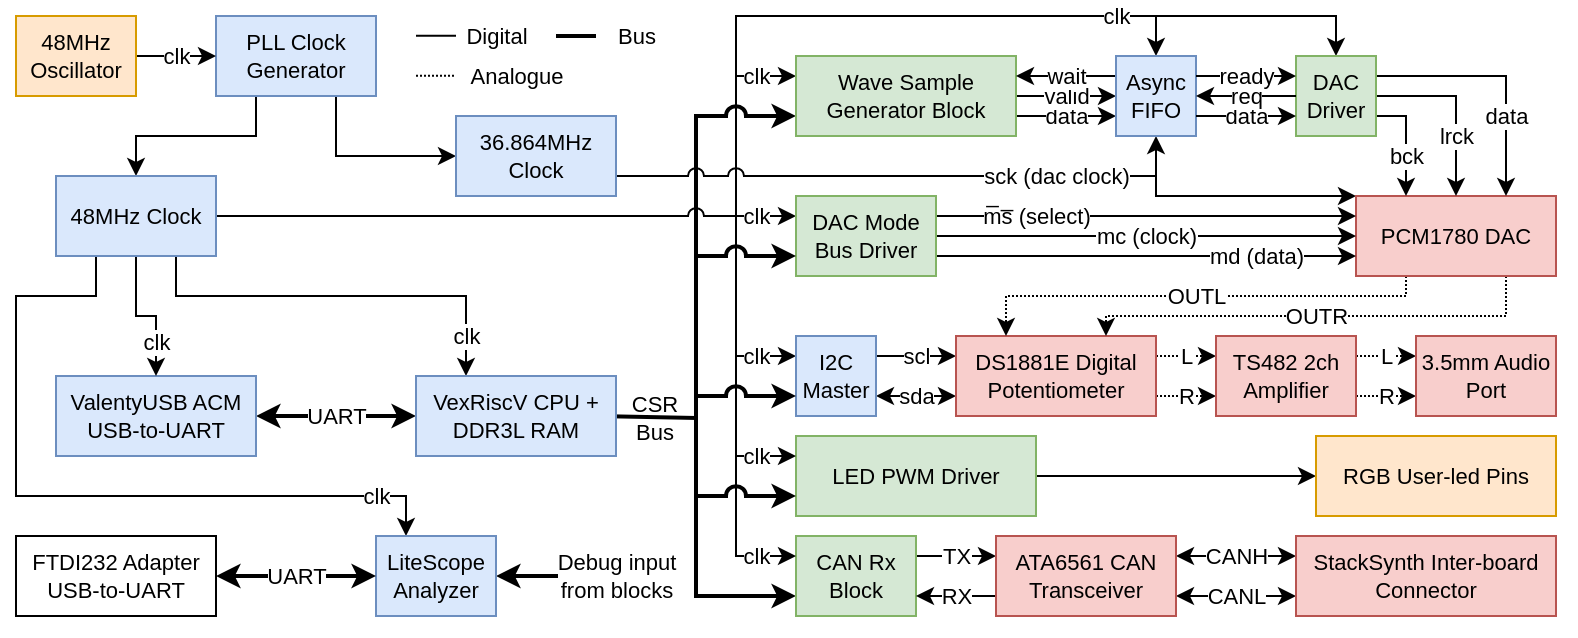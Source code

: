 <mxfile version="21.5.0" type="device">
  <diagram name="Page-1" id="WSSuTlXPczb5rmeiZLX3">
    <mxGraphModel dx="1311" dy="954" grid="1" gridSize="10" guides="1" tooltips="1" connect="1" arrows="1" fold="1" page="0" pageScale="1" pageWidth="827" pageHeight="1169" math="0" shadow="0">
      <root>
        <mxCell id="0" />
        <mxCell id="1" parent="0" />
        <mxCell id="hBXv7jzEsvArLMJGQopC-38" value="clk" style="edgeStyle=orthogonalEdgeStyle;rounded=0;orthogonalLoop=1;jettySize=auto;html=1;entryX=0;entryY=0.25;entryDx=0;entryDy=0;jumpStyle=arc;jumpSize=8;fontSize=11;" parent="1" target="hBXv7jzEsvArLMJGQopC-37" edge="1">
          <mxGeometry x="0.6" relative="1" as="geometry">
            <mxPoint x="360" y="100" as="sourcePoint" />
            <Array as="points">
              <mxPoint x="360" y="100" />
              <mxPoint x="360" y="30" />
            </Array>
            <mxPoint as="offset" />
          </mxGeometry>
        </mxCell>
        <mxCell id="hBXv7jzEsvArLMJGQopC-107" value="CSR&lt;br style=&quot;font-size: 11px;&quot;&gt;Bus" style="edgeStyle=orthogonalEdgeStyle;rounded=0;orthogonalLoop=1;jettySize=auto;html=1;exitX=1;exitY=0.5;exitDx=0;exitDy=0;entryX=0;entryY=0.75;entryDx=0;entryDy=0;jumpStyle=arc;jumpSize=8;labelBackgroundColor=none;strokeWidth=2;fontSize=11;" parent="1" target="hBXv7jzEsvArLMJGQopC-37" edge="1">
          <mxGeometry x="-0.76" relative="1" as="geometry">
            <mxPoint x="290" y="200" as="sourcePoint" />
            <Array as="points">
              <mxPoint x="290" y="201" />
              <mxPoint x="340" y="201" />
              <mxPoint x="340" y="50" />
            </Array>
            <mxPoint as="offset" />
          </mxGeometry>
        </mxCell>
        <mxCell id="hBXv7jzEsvArLMJGQopC-40" value="clk" style="edgeStyle=orthogonalEdgeStyle;rounded=0;orthogonalLoop=1;jettySize=auto;html=1;entryX=0;entryY=0.25;entryDx=0;entryDy=0;fontSize=11;jumpStyle=none;" parent="1" target="hBXv7jzEsvArLMJGQopC-39" edge="1">
          <mxGeometry x="0.6" relative="1" as="geometry">
            <mxPoint x="360" y="100" as="sourcePoint" />
            <Array as="points">
              <mxPoint x="360" y="100" />
              <mxPoint x="360" y="170" />
            </Array>
            <mxPoint as="offset" />
          </mxGeometry>
        </mxCell>
        <mxCell id="hBXv7jzEsvArLMJGQopC-76" value="clk" style="edgeStyle=orthogonalEdgeStyle;rounded=0;orthogonalLoop=1;jettySize=auto;html=1;entryX=0;entryY=0.25;entryDx=0;entryDy=0;fontSize=11;" parent="1" target="hBXv7jzEsvArLMJGQopC-75" edge="1">
          <mxGeometry x="-0.333" relative="1" as="geometry">
            <mxPoint x="360" y="100" as="sourcePoint" />
            <Array as="points">
              <mxPoint x="380" y="100" />
              <mxPoint x="380" y="100" />
            </Array>
            <mxPoint as="offset" />
          </mxGeometry>
        </mxCell>
        <mxCell id="hBXv7jzEsvArLMJGQopC-6" style="edgeStyle=orthogonalEdgeStyle;rounded=0;orthogonalLoop=1;jettySize=auto;html=1;exitX=0.75;exitY=1;exitDx=0;exitDy=0;entryX=0;entryY=0.5;entryDx=0;entryDy=0;fontSize=11;" parent="1" source="hBXv7jzEsvArLMJGQopC-1" target="hBXv7jzEsvArLMJGQopC-5" edge="1">
          <mxGeometry relative="1" as="geometry" />
        </mxCell>
        <mxCell id="hBXv7jzEsvArLMJGQopC-8" style="edgeStyle=orthogonalEdgeStyle;rounded=0;orthogonalLoop=1;jettySize=auto;html=1;exitX=0.25;exitY=1;exitDx=0;exitDy=0;entryX=0.5;entryY=0;entryDx=0;entryDy=0;fontSize=11;" parent="1" source="hBXv7jzEsvArLMJGQopC-1" target="hBXv7jzEsvArLMJGQopC-7" edge="1">
          <mxGeometry relative="1" as="geometry" />
        </mxCell>
        <mxCell id="hBXv7jzEsvArLMJGQopC-1" value="PLL Clock Generator" style="rounded=0;whiteSpace=wrap;html=1;fontSize=11;fillColor=#dae8fc;strokeColor=#6c8ebf;" parent="1" vertex="1">
          <mxGeometry x="100" width="80" height="40" as="geometry" />
        </mxCell>
        <mxCell id="hBXv7jzEsvArLMJGQopC-11" value="UART" style="edgeStyle=orthogonalEdgeStyle;rounded=0;orthogonalLoop=1;jettySize=auto;html=1;exitX=1;exitY=0.5;exitDx=0;exitDy=0;entryX=0;entryY=0.5;entryDx=0;entryDy=0;startArrow=classic;startFill=1;strokeColor=default;fontSize=11;strokeWidth=2;" parent="1" source="hBXv7jzEsvArLMJGQopC-4" target="hBXv7jzEsvArLMJGQopC-10" edge="1">
          <mxGeometry relative="1" as="geometry" />
        </mxCell>
        <mxCell id="hBXv7jzEsvArLMJGQopC-4" value="ValentyUSB ACM USB-to-UART" style="rounded=0;whiteSpace=wrap;html=1;fontSize=11;fillColor=#dae8fc;strokeColor=#6c8ebf;" parent="1" vertex="1">
          <mxGeometry x="20" y="180" width="100" height="40" as="geometry" />
        </mxCell>
        <mxCell id="hBXv7jzEsvArLMJGQopC-83" value="sck (dac clock)" style="edgeStyle=orthogonalEdgeStyle;rounded=0;orthogonalLoop=1;jettySize=auto;html=1;exitX=1;exitY=0.75;exitDx=0;exitDy=0;entryX=0;entryY=0;entryDx=0;entryDy=0;jumpStyle=arc;fontSize=11;jumpSize=8;" parent="1" source="hBXv7jzEsvArLMJGQopC-5" target="hBXv7jzEsvArLMJGQopC-70" edge="1">
          <mxGeometry x="0.158" relative="1" as="geometry">
            <mxPoint x="290" y="80" as="sourcePoint" />
            <Array as="points">
              <mxPoint x="570" y="80" />
              <mxPoint x="570" y="90" />
            </Array>
            <mxPoint as="offset" />
          </mxGeometry>
        </mxCell>
        <mxCell id="hBXv7jzEsvArLMJGQopC-5" value="36.864MHz Clock" style="whiteSpace=wrap;html=1;fontSize=11;fillColor=#dae8fc;strokeColor=#6c8ebf;" parent="1" vertex="1">
          <mxGeometry x="220" y="50" width="80" height="40" as="geometry" />
        </mxCell>
        <mxCell id="hBXv7jzEsvArLMJGQopC-9" value="clk" style="edgeStyle=orthogonalEdgeStyle;rounded=0;orthogonalLoop=1;jettySize=auto;html=1;exitX=0.5;exitY=1;exitDx=0;exitDy=0;entryX=0.5;entryY=0;entryDx=0;entryDy=0;fontSize=11;" parent="1" source="hBXv7jzEsvArLMJGQopC-7" target="hBXv7jzEsvArLMJGQopC-4" edge="1">
          <mxGeometry x="0.5" relative="1" as="geometry">
            <mxPoint as="offset" />
          </mxGeometry>
        </mxCell>
        <mxCell id="hBXv7jzEsvArLMJGQopC-12" value="clk" style="edgeStyle=orthogonalEdgeStyle;rounded=0;orthogonalLoop=1;jettySize=auto;html=1;exitX=0.75;exitY=1;exitDx=0;exitDy=0;entryX=0.25;entryY=0;entryDx=0;entryDy=0;fontSize=11;" parent="1" source="hBXv7jzEsvArLMJGQopC-7" target="hBXv7jzEsvArLMJGQopC-10" edge="1">
          <mxGeometry x="0.805" relative="1" as="geometry">
            <Array as="points">
              <mxPoint x="80" y="140" />
              <mxPoint x="225" y="140" />
            </Array>
            <mxPoint as="offset" />
          </mxGeometry>
        </mxCell>
        <mxCell id="hBXv7jzEsvArLMJGQopC-45" value="clk" style="edgeStyle=orthogonalEdgeStyle;rounded=0;orthogonalLoop=1;jettySize=auto;html=1;exitX=0.25;exitY=1;exitDx=0;exitDy=0;entryX=0.25;entryY=0;entryDx=0;entryDy=0;fontSize=11;" parent="1" source="hBXv7jzEsvArLMJGQopC-7" target="hBXv7jzEsvArLMJGQopC-41" edge="1">
          <mxGeometry x="0.813" relative="1" as="geometry">
            <Array as="points">
              <mxPoint x="40" y="140" />
              <mxPoint y="140" />
              <mxPoint y="240" />
              <mxPoint x="195" y="240" />
            </Array>
            <mxPoint as="offset" />
          </mxGeometry>
        </mxCell>
        <mxCell id="hBXv7jzEsvArLMJGQopC-88" value="clk" style="edgeStyle=orthogonalEdgeStyle;rounded=0;orthogonalLoop=1;jettySize=auto;html=1;entryX=0.5;entryY=0;entryDx=0;entryDy=0;jumpStyle=arc;jumpSize=8;fontSize=11;" parent="1" target="hBXv7jzEsvArLMJGQopC-81" edge="1">
          <mxGeometry x="0.257" relative="1" as="geometry">
            <mxPoint x="360" y="30" as="sourcePoint" />
            <Array as="points">
              <mxPoint x="360" />
              <mxPoint x="660" />
            </Array>
            <mxPoint as="offset" />
          </mxGeometry>
        </mxCell>
        <mxCell id="hBXv7jzEsvArLMJGQopC-119" style="edgeStyle=orthogonalEdgeStyle;rounded=0;orthogonalLoop=1;jettySize=auto;html=1;exitX=1;exitY=0.5;exitDx=0;exitDy=0;endArrow=none;endFill=0;jumpStyle=arc;jumpSize=8;" parent="1" source="hBXv7jzEsvArLMJGQopC-7" edge="1">
          <mxGeometry relative="1" as="geometry">
            <mxPoint x="360" y="100" as="targetPoint" />
          </mxGeometry>
        </mxCell>
        <mxCell id="hBXv7jzEsvArLMJGQopC-7" value="48MHz Clock" style="rounded=0;whiteSpace=wrap;html=1;fontSize=11;fillColor=#dae8fc;strokeColor=#6c8ebf;" parent="1" vertex="1">
          <mxGeometry x="20" y="80" width="80" height="40" as="geometry" />
        </mxCell>
        <mxCell id="hBXv7jzEsvArLMJGQopC-10" value="VexRiscV CPU + DDR3L RAM" style="whiteSpace=wrap;html=1;fontSize=11;fillColor=#dae8fc;strokeColor=#6c8ebf;" parent="1" vertex="1">
          <mxGeometry x="200" y="180" width="100" height="40" as="geometry" />
        </mxCell>
        <mxCell id="hBXv7jzEsvArLMJGQopC-69" style="edgeStyle=orthogonalEdgeStyle;rounded=0;orthogonalLoop=1;jettySize=auto;html=1;exitX=1;exitY=0.5;exitDx=0;exitDy=0;entryX=0;entryY=0.5;entryDx=0;entryDy=0;fontSize=11;" parent="1" source="hBXv7jzEsvArLMJGQopC-13" target="hBXv7jzEsvArLMJGQopC-68" edge="1">
          <mxGeometry relative="1" as="geometry" />
        </mxCell>
        <mxCell id="hBXv7jzEsvArLMJGQopC-13" value="LED PWM Driver" style="rounded=0;whiteSpace=wrap;html=1;fontSize=11;fillColor=#d5e8d4;strokeColor=#82b366;" parent="1" vertex="1">
          <mxGeometry x="390" y="210" width="120" height="40" as="geometry" />
        </mxCell>
        <mxCell id="hBXv7jzEsvArLMJGQopC-62" value="TX" style="edgeStyle=orthogonalEdgeStyle;rounded=0;orthogonalLoop=1;jettySize=auto;html=1;exitX=1;exitY=0.25;exitDx=0;exitDy=0;entryX=0;entryY=0.25;entryDx=0;entryDy=0;fontSize=11;" parent="1" source="hBXv7jzEsvArLMJGQopC-32" target="hBXv7jzEsvArLMJGQopC-61" edge="1">
          <mxGeometry relative="1" as="geometry" />
        </mxCell>
        <mxCell id="hBXv7jzEsvArLMJGQopC-110" style="edgeStyle=orthogonalEdgeStyle;rounded=0;orthogonalLoop=1;jettySize=auto;html=1;exitX=0;exitY=0.75;exitDx=0;exitDy=0;jumpStyle=none;jumpSize=8;startArrow=classic;startFill=1;endArrow=none;endFill=0;strokeWidth=2;fontSize=11;" parent="1" source="hBXv7jzEsvArLMJGQopC-32" edge="1">
          <mxGeometry relative="1" as="geometry">
            <mxPoint x="340" y="200" as="targetPoint" />
            <Array as="points">
              <mxPoint x="340" y="290" />
            </Array>
          </mxGeometry>
        </mxCell>
        <mxCell id="hBXv7jzEsvArLMJGQopC-32" value="CAN Rx Block" style="whiteSpace=wrap;html=1;fontSize=11;fillColor=#d5e8d4;strokeColor=#82b366;" parent="1" vertex="1">
          <mxGeometry x="390" y="260" width="60" height="40" as="geometry" />
        </mxCell>
        <mxCell id="hBXv7jzEsvArLMJGQopC-96" value="data" style="edgeStyle=orthogonalEdgeStyle;rounded=0;orthogonalLoop=1;jettySize=auto;html=1;exitX=1;exitY=0.75;exitDx=0;exitDy=0;entryX=0;entryY=0.75;entryDx=0;entryDy=0;fontSize=11;" parent="1" source="hBXv7jzEsvArLMJGQopC-37" target="hBXv7jzEsvArLMJGQopC-87" edge="1">
          <mxGeometry relative="1" as="geometry" />
        </mxCell>
        <mxCell id="hBXv7jzEsvArLMJGQopC-97" value="valid" style="edgeStyle=orthogonalEdgeStyle;rounded=0;orthogonalLoop=1;jettySize=auto;html=1;exitX=1;exitY=0.5;exitDx=0;exitDy=0;entryX=0;entryY=0.5;entryDx=0;entryDy=0;fontSize=11;" parent="1" source="hBXv7jzEsvArLMJGQopC-37" target="hBXv7jzEsvArLMJGQopC-87" edge="1">
          <mxGeometry relative="1" as="geometry" />
        </mxCell>
        <mxCell id="hBXv7jzEsvArLMJGQopC-37" value="Wave Sample Generator Block" style="whiteSpace=wrap;html=1;fontSize=11;fillColor=#d5e8d4;strokeColor=#82b366;" parent="1" vertex="1">
          <mxGeometry x="390" y="20" width="110" height="40" as="geometry" />
        </mxCell>
        <mxCell id="hBXv7jzEsvArLMJGQopC-46" value="scl" style="edgeStyle=orthogonalEdgeStyle;rounded=0;orthogonalLoop=1;jettySize=auto;html=1;exitX=1;exitY=0.25;exitDx=0;exitDy=0;entryX=0;entryY=0.25;entryDx=0;entryDy=0;fontSize=11;" parent="1" source="hBXv7jzEsvArLMJGQopC-39" target="hBXv7jzEsvArLMJGQopC-48" edge="1">
          <mxGeometry relative="1" as="geometry">
            <mxPoint x="500" y="170" as="targetPoint" />
          </mxGeometry>
        </mxCell>
        <mxCell id="hBXv7jzEsvArLMJGQopC-47" value="sda" style="edgeStyle=orthogonalEdgeStyle;rounded=0;orthogonalLoop=1;jettySize=auto;html=1;exitX=1;exitY=0.75;exitDx=0;exitDy=0;startArrow=classic;startFill=1;entryX=0;entryY=0.75;entryDx=0;entryDy=0;fontSize=11;" parent="1" source="hBXv7jzEsvArLMJGQopC-39" target="hBXv7jzEsvArLMJGQopC-48" edge="1">
          <mxGeometry relative="1" as="geometry">
            <mxPoint x="500" y="190" as="targetPoint" />
          </mxGeometry>
        </mxCell>
        <mxCell id="hBXv7jzEsvArLMJGQopC-39" value="I2C Master" style="whiteSpace=wrap;html=1;fontSize=11;fillColor=#dae8fc;strokeColor=#6c8ebf;" parent="1" vertex="1">
          <mxGeometry x="390" y="160" width="40" height="40" as="geometry" />
        </mxCell>
        <mxCell id="hBXv7jzEsvArLMJGQopC-44" value="Debug input&lt;br style=&quot;font-size: 11px;&quot;&gt;from blocks" style="edgeStyle=orthogonalEdgeStyle;rounded=0;orthogonalLoop=1;jettySize=auto;html=1;exitX=1;exitY=0.5;exitDx=0;exitDy=0;startArrow=classic;startFill=1;endArrow=none;endFill=0;strokeWidth=2;fontSize=11;" parent="1" source="hBXv7jzEsvArLMJGQopC-41" edge="1">
          <mxGeometry x="0.337" relative="1" as="geometry">
            <mxPoint x="330" y="280" as="targetPoint" />
            <mxPoint as="offset" />
          </mxGeometry>
        </mxCell>
        <mxCell id="hBXv7jzEsvArLMJGQopC-41" value="LiteScope Analyzer" style="whiteSpace=wrap;html=1;fontSize=11;fillColor=#dae8fc;strokeColor=#6c8ebf;" parent="1" vertex="1">
          <mxGeometry x="180" y="260" width="60" height="40" as="geometry" />
        </mxCell>
        <mxCell id="hBXv7jzEsvArLMJGQopC-43" value="UART" style="edgeStyle=orthogonalEdgeStyle;rounded=0;orthogonalLoop=1;jettySize=auto;html=1;exitX=1;exitY=0.5;exitDx=0;exitDy=0;entryX=0;entryY=0.5;entryDx=0;entryDy=0;startArrow=classic;startFill=1;strokeWidth=2;fontSize=11;" parent="1" source="hBXv7jzEsvArLMJGQopC-42" target="hBXv7jzEsvArLMJGQopC-41" edge="1">
          <mxGeometry relative="1" as="geometry" />
        </mxCell>
        <mxCell id="hBXv7jzEsvArLMJGQopC-42" value="FTDI232 Adapter USB-to-UART" style="whiteSpace=wrap;html=1;fontSize=11;" parent="1" vertex="1">
          <mxGeometry y="260" width="100" height="40" as="geometry" />
        </mxCell>
        <mxCell id="hBXv7jzEsvArLMJGQopC-50" value="L" style="edgeStyle=orthogonalEdgeStyle;rounded=0;orthogonalLoop=1;jettySize=auto;html=1;exitX=1;exitY=0.25;exitDx=0;exitDy=0;entryX=0;entryY=0.25;entryDx=0;entryDy=0;dashed=1;dashPattern=1 1;fontSize=11;" parent="1" source="hBXv7jzEsvArLMJGQopC-48" target="hBXv7jzEsvArLMJGQopC-49" edge="1">
          <mxGeometry relative="1" as="geometry" />
        </mxCell>
        <mxCell id="hBXv7jzEsvArLMJGQopC-51" value="R" style="edgeStyle=orthogonalEdgeStyle;rounded=0;orthogonalLoop=1;jettySize=auto;html=1;exitX=1;exitY=0.75;exitDx=0;exitDy=0;entryX=0;entryY=0.75;entryDx=0;entryDy=0;dashed=1;dashPattern=1 1;fontSize=11;" parent="1" source="hBXv7jzEsvArLMJGQopC-48" target="hBXv7jzEsvArLMJGQopC-49" edge="1">
          <mxGeometry relative="1" as="geometry" />
        </mxCell>
        <mxCell id="hBXv7jzEsvArLMJGQopC-48" value="DS1881E Digital Potentiometer" style="whiteSpace=wrap;html=1;fontSize=11;fillColor=#f8cecc;strokeColor=#b85450;" parent="1" vertex="1">
          <mxGeometry x="470" y="160" width="100" height="40" as="geometry" />
        </mxCell>
        <mxCell id="hBXv7jzEsvArLMJGQopC-55" value="L" style="edgeStyle=orthogonalEdgeStyle;rounded=0;orthogonalLoop=1;jettySize=auto;html=1;exitX=1;exitY=0.25;exitDx=0;exitDy=0;entryX=0;entryY=0.25;entryDx=0;entryDy=0;dashed=1;dashPattern=1 1;fontSize=11;" parent="1" source="hBXv7jzEsvArLMJGQopC-49" target="hBXv7jzEsvArLMJGQopC-54" edge="1">
          <mxGeometry relative="1" as="geometry" />
        </mxCell>
        <mxCell id="hBXv7jzEsvArLMJGQopC-56" value="R" style="edgeStyle=orthogonalEdgeStyle;rounded=0;orthogonalLoop=1;jettySize=auto;html=1;exitX=1;exitY=0.75;exitDx=0;exitDy=0;entryX=0;entryY=0.75;entryDx=0;entryDy=0;dashed=1;dashPattern=1 1;fontSize=11;" parent="1" source="hBXv7jzEsvArLMJGQopC-49" target="hBXv7jzEsvArLMJGQopC-54" edge="1">
          <mxGeometry relative="1" as="geometry" />
        </mxCell>
        <mxCell id="hBXv7jzEsvArLMJGQopC-49" value="TS482 2ch Amplifier" style="whiteSpace=wrap;html=1;fontSize=11;fillColor=#f8cecc;strokeColor=#b85450;" parent="1" vertex="1">
          <mxGeometry x="600" y="160" width="70" height="40" as="geometry" />
        </mxCell>
        <mxCell id="hBXv7jzEsvArLMJGQopC-54" value="3.5mm Audio Port" style="whiteSpace=wrap;html=1;fontSize=11;fillColor=#f8cecc;strokeColor=#b85450;" parent="1" vertex="1">
          <mxGeometry x="700" y="160" width="70" height="40" as="geometry" />
        </mxCell>
        <mxCell id="hBXv7jzEsvArLMJGQopC-63" value="RX" style="edgeStyle=orthogonalEdgeStyle;rounded=0;orthogonalLoop=1;jettySize=auto;html=1;exitX=0;exitY=0.75;exitDx=0;exitDy=0;entryX=1;entryY=0.75;entryDx=0;entryDy=0;fontSize=11;" parent="1" source="hBXv7jzEsvArLMJGQopC-61" target="hBXv7jzEsvArLMJGQopC-32" edge="1">
          <mxGeometry relative="1" as="geometry" />
        </mxCell>
        <mxCell id="hBXv7jzEsvArLMJGQopC-66" value="CANH" style="edgeStyle=orthogonalEdgeStyle;rounded=0;orthogonalLoop=1;jettySize=auto;html=1;exitX=1;exitY=0.25;exitDx=0;exitDy=0;entryX=0;entryY=0.25;entryDx=0;entryDy=0;startArrow=classic;startFill=1;fontSize=11;" parent="1" source="hBXv7jzEsvArLMJGQopC-61" target="hBXv7jzEsvArLMJGQopC-65" edge="1">
          <mxGeometry relative="1" as="geometry" />
        </mxCell>
        <mxCell id="hBXv7jzEsvArLMJGQopC-67" value="CANL" style="edgeStyle=orthogonalEdgeStyle;rounded=0;orthogonalLoop=1;jettySize=auto;html=1;exitX=1;exitY=0.75;exitDx=0;exitDy=0;entryX=0;entryY=0.75;entryDx=0;entryDy=0;startArrow=classic;startFill=1;fontSize=11;" parent="1" source="hBXv7jzEsvArLMJGQopC-61" target="hBXv7jzEsvArLMJGQopC-65" edge="1">
          <mxGeometry relative="1" as="geometry" />
        </mxCell>
        <mxCell id="hBXv7jzEsvArLMJGQopC-61" value="ATA6561 CAN Transceiver" style="whiteSpace=wrap;html=1;fontSize=11;fillColor=#f8cecc;strokeColor=#b85450;" parent="1" vertex="1">
          <mxGeometry x="490" y="260" width="90" height="40" as="geometry" />
        </mxCell>
        <mxCell id="hBXv7jzEsvArLMJGQopC-65" value="StackSynth Inter-board Connector" style="whiteSpace=wrap;html=1;fontSize=11;fillColor=#f8cecc;strokeColor=#b85450;" parent="1" vertex="1">
          <mxGeometry x="640" y="260" width="130" height="40" as="geometry" />
        </mxCell>
        <mxCell id="hBXv7jzEsvArLMJGQopC-68" value="RGB User-led Pins" style="whiteSpace=wrap;html=1;fontSize=11;fillColor=#ffe6cc;strokeColor=#d79b00;" parent="1" vertex="1">
          <mxGeometry x="650" y="210" width="120" height="40" as="geometry" />
        </mxCell>
        <mxCell id="hBXv7jzEsvArLMJGQopC-73" value="OUTR" style="edgeStyle=orthogonalEdgeStyle;rounded=0;orthogonalLoop=1;jettySize=auto;html=1;exitX=0.75;exitY=1;exitDx=0;exitDy=0;entryX=0.75;entryY=0;entryDx=0;entryDy=0;dashed=1;dashPattern=1 1;fontSize=11;" parent="1" source="hBXv7jzEsvArLMJGQopC-70" target="hBXv7jzEsvArLMJGQopC-48" edge="1">
          <mxGeometry relative="1" as="geometry">
            <Array as="points">
              <mxPoint x="745" y="150" />
              <mxPoint x="545" y="150" />
            </Array>
          </mxGeometry>
        </mxCell>
        <mxCell id="hBXv7jzEsvArLMJGQopC-74" value="OUTL" style="edgeStyle=orthogonalEdgeStyle;rounded=0;orthogonalLoop=1;jettySize=auto;html=1;exitX=0.25;exitY=1;exitDx=0;exitDy=0;entryX=0.25;entryY=0;entryDx=0;entryDy=0;dashed=1;dashPattern=1 1;fontSize=11;" parent="1" source="hBXv7jzEsvArLMJGQopC-70" target="hBXv7jzEsvArLMJGQopC-48" edge="1">
          <mxGeometry relative="1" as="geometry">
            <Array as="points">
              <mxPoint x="695" y="140" />
              <mxPoint x="495" y="140" />
            </Array>
          </mxGeometry>
        </mxCell>
        <mxCell id="hBXv7jzEsvArLMJGQopC-70" value="PCM1780 DAC" style="whiteSpace=wrap;html=1;fontSize=11;fillColor=#f8cecc;strokeColor=#b85450;" parent="1" vertex="1">
          <mxGeometry x="670" y="90" width="100" height="40" as="geometry" />
        </mxCell>
        <mxCell id="hBXv7jzEsvArLMJGQopC-77" value="m̅s̅ (select)" style="edgeStyle=orthogonalEdgeStyle;rounded=0;orthogonalLoop=1;jettySize=auto;html=1;exitX=1;exitY=0.25;exitDx=0;exitDy=0;entryX=0;entryY=0.25;entryDx=0;entryDy=0;fontSize=11;" parent="1" source="hBXv7jzEsvArLMJGQopC-75" target="hBXv7jzEsvArLMJGQopC-70" edge="1">
          <mxGeometry x="-0.524" relative="1" as="geometry">
            <mxPoint as="offset" />
          </mxGeometry>
        </mxCell>
        <mxCell id="hBXv7jzEsvArLMJGQopC-79" value="mc (clock)" style="edgeStyle=orthogonalEdgeStyle;rounded=0;orthogonalLoop=1;jettySize=auto;html=1;exitX=1;exitY=0.5;exitDx=0;exitDy=0;entryX=0;entryY=0.5;entryDx=0;entryDy=0;fontSize=11;" parent="1" source="hBXv7jzEsvArLMJGQopC-75" target="hBXv7jzEsvArLMJGQopC-70" edge="1">
          <mxGeometry relative="1" as="geometry" />
        </mxCell>
        <mxCell id="hBXv7jzEsvArLMJGQopC-80" value="md (data)" style="edgeStyle=orthogonalEdgeStyle;rounded=0;orthogonalLoop=1;jettySize=auto;html=1;exitX=1;exitY=0.75;exitDx=0;exitDy=0;entryX=0;entryY=0.75;entryDx=0;entryDy=0;fontSize=11;" parent="1" source="hBXv7jzEsvArLMJGQopC-75" target="hBXv7jzEsvArLMJGQopC-70" edge="1">
          <mxGeometry x="0.524" relative="1" as="geometry">
            <mxPoint as="offset" />
          </mxGeometry>
        </mxCell>
        <mxCell id="hBXv7jzEsvArLMJGQopC-75" value="DAC Mode Bus Driver" style="whiteSpace=wrap;html=1;fontSize=11;fillColor=#d5e8d4;strokeColor=#82b366;" parent="1" vertex="1">
          <mxGeometry x="390" y="90" width="70" height="40" as="geometry" />
        </mxCell>
        <mxCell id="hBXv7jzEsvArLMJGQopC-82" value="bck" style="edgeStyle=orthogonalEdgeStyle;rounded=0;orthogonalLoop=1;jettySize=auto;html=1;exitX=1;exitY=0.75;exitDx=0;exitDy=0;entryX=0.25;entryY=0;entryDx=0;entryDy=0;fontSize=11;" parent="1" source="hBXv7jzEsvArLMJGQopC-81" target="hBXv7jzEsvArLMJGQopC-70" edge="1">
          <mxGeometry x="0.273" relative="1" as="geometry">
            <Array as="points">
              <mxPoint x="695" y="50" />
            </Array>
            <mxPoint as="offset" />
          </mxGeometry>
        </mxCell>
        <mxCell id="hBXv7jzEsvArLMJGQopC-84" value="lrck" style="edgeStyle=orthogonalEdgeStyle;rounded=0;orthogonalLoop=1;jettySize=auto;html=1;exitX=1;exitY=0.5;exitDx=0;exitDy=0;entryX=0.5;entryY=0;entryDx=0;entryDy=0;fontSize=11;" parent="1" source="hBXv7jzEsvArLMJGQopC-81" target="hBXv7jzEsvArLMJGQopC-70" edge="1">
          <mxGeometry x="0.333" relative="1" as="geometry">
            <mxPoint as="offset" />
          </mxGeometry>
        </mxCell>
        <mxCell id="hBXv7jzEsvArLMJGQopC-85" value="data" style="edgeStyle=orthogonalEdgeStyle;rounded=0;orthogonalLoop=1;jettySize=auto;html=1;exitX=1;exitY=0.25;exitDx=0;exitDy=0;entryX=0.75;entryY=0;entryDx=0;entryDy=0;fontSize=11;" parent="1" source="hBXv7jzEsvArLMJGQopC-81" target="hBXv7jzEsvArLMJGQopC-70" edge="1">
          <mxGeometry x="0.36" relative="1" as="geometry">
            <mxPoint as="offset" />
          </mxGeometry>
        </mxCell>
        <mxCell id="hBXv7jzEsvArLMJGQopC-81" value="DAC Driver" style="whiteSpace=wrap;html=1;fontSize=11;fillColor=#d5e8d4;strokeColor=#82b366;" parent="1" vertex="1">
          <mxGeometry x="640" y="20" width="40" height="40" as="geometry" />
        </mxCell>
        <mxCell id="hBXv7jzEsvArLMJGQopC-89" style="edgeStyle=orthogonalEdgeStyle;rounded=0;orthogonalLoop=1;jettySize=auto;html=1;exitX=0.5;exitY=1;exitDx=0;exitDy=0;startArrow=classic;startFill=1;endArrow=none;endFill=0;fontSize=11;" parent="1" source="hBXv7jzEsvArLMJGQopC-87" edge="1">
          <mxGeometry relative="1" as="geometry">
            <mxPoint x="570" y="80" as="targetPoint" />
            <Array as="points">
              <mxPoint x="570" y="70" />
              <mxPoint x="570" y="70" />
            </Array>
          </mxGeometry>
        </mxCell>
        <mxCell id="hBXv7jzEsvArLMJGQopC-90" style="edgeStyle=orthogonalEdgeStyle;rounded=0;orthogonalLoop=1;jettySize=auto;html=1;exitX=0.5;exitY=0;exitDx=0;exitDy=0;startArrow=classic;startFill=1;endArrow=none;endFill=0;fontSize=11;" parent="1" source="hBXv7jzEsvArLMJGQopC-87" edge="1">
          <mxGeometry relative="1" as="geometry">
            <mxPoint x="570" as="targetPoint" />
            <Array as="points">
              <mxPoint x="570" y="10" />
              <mxPoint x="570" y="10" />
            </Array>
          </mxGeometry>
        </mxCell>
        <mxCell id="hBXv7jzEsvArLMJGQopC-98" value="wait" style="edgeStyle=orthogonalEdgeStyle;rounded=0;orthogonalLoop=1;jettySize=auto;html=1;exitX=0;exitY=0.25;exitDx=0;exitDy=0;entryX=1;entryY=0.25;entryDx=0;entryDy=0;fontSize=11;" parent="1" source="hBXv7jzEsvArLMJGQopC-87" target="hBXv7jzEsvArLMJGQopC-37" edge="1">
          <mxGeometry relative="1" as="geometry" />
        </mxCell>
        <mxCell id="hBXv7jzEsvArLMJGQopC-87" value="Async FIFO" style="whiteSpace=wrap;html=1;fontSize=11;fillColor=#dae8fc;strokeColor=#6c8ebf;" parent="1" vertex="1">
          <mxGeometry x="550" y="20" width="40" height="40" as="geometry" />
        </mxCell>
        <mxCell id="hBXv7jzEsvArLMJGQopC-94" value="data" style="edgeStyle=orthogonalEdgeStyle;rounded=0;orthogonalLoop=1;jettySize=auto;html=1;exitX=1;exitY=0.75;exitDx=0;exitDy=0;entryX=0;entryY=0.75;entryDx=0;entryDy=0;fontSize=11;" parent="1" source="hBXv7jzEsvArLMJGQopC-87" target="hBXv7jzEsvArLMJGQopC-81" edge="1">
          <mxGeometry relative="1" as="geometry">
            <mxPoint as="offset" />
          </mxGeometry>
        </mxCell>
        <mxCell id="hBXv7jzEsvArLMJGQopC-93" value="req" style="edgeStyle=orthogonalEdgeStyle;rounded=0;orthogonalLoop=1;jettySize=auto;html=1;exitX=0;exitY=0.5;exitDx=0;exitDy=0;entryX=1;entryY=0.5;entryDx=0;entryDy=0;fontSize=11;" parent="1" source="hBXv7jzEsvArLMJGQopC-81" target="hBXv7jzEsvArLMJGQopC-87" edge="1">
          <mxGeometry relative="1" as="geometry">
            <mxPoint as="offset" />
          </mxGeometry>
        </mxCell>
        <mxCell id="hBXv7jzEsvArLMJGQopC-92" value="ready" style="edgeStyle=orthogonalEdgeStyle;rounded=0;orthogonalLoop=1;jettySize=auto;html=1;exitX=1;exitY=0.25;exitDx=0;exitDy=0;entryX=0;entryY=0.25;entryDx=0;entryDy=0;fontSize=11;" parent="1" source="hBXv7jzEsvArLMJGQopC-87" target="hBXv7jzEsvArLMJGQopC-81" edge="1">
          <mxGeometry relative="1" as="geometry">
            <mxPoint as="offset" />
          </mxGeometry>
        </mxCell>
        <mxCell id="hBXv7jzEsvArLMJGQopC-114" value="clk" style="edgeStyle=orthogonalEdgeStyle;rounded=0;orthogonalLoop=1;jettySize=auto;html=1;exitX=1;exitY=0.5;exitDx=0;exitDy=0;entryX=0;entryY=0.5;entryDx=0;entryDy=0;fontSize=11;" parent="1" source="hBXv7jzEsvArLMJGQopC-113" target="hBXv7jzEsvArLMJGQopC-1" edge="1">
          <mxGeometry relative="1" as="geometry" />
        </mxCell>
        <mxCell id="hBXv7jzEsvArLMJGQopC-113" value="48MHz Oscillator" style="whiteSpace=wrap;html=1;fontSize=11;fillColor=#ffe6cc;strokeColor=#d79b00;" parent="1" vertex="1">
          <mxGeometry width="60" height="40" as="geometry" />
        </mxCell>
        <mxCell id="hBXv7jzEsvArLMJGQopC-115" value="Digital" style="endArrow=none;html=1;rounded=0;fontSize=11;" parent="1" edge="1">
          <mxGeometry x="1" y="20" width="50" height="50" relative="1" as="geometry">
            <mxPoint x="200" y="9.83" as="sourcePoint" />
            <mxPoint x="220" y="9.83" as="targetPoint" />
            <mxPoint x="20" y="20" as="offset" />
          </mxGeometry>
        </mxCell>
        <mxCell id="hBXv7jzEsvArLMJGQopC-116" value="Analogue" style="endArrow=none;html=1;rounded=0;dashed=1;dashPattern=1 1;fontSize=11;" parent="1" edge="1">
          <mxGeometry x="1" y="30" width="50" height="50" relative="1" as="geometry">
            <mxPoint x="200" y="29.83" as="sourcePoint" />
            <mxPoint x="220" y="29.83" as="targetPoint" />
            <mxPoint x="30" y="30" as="offset" />
          </mxGeometry>
        </mxCell>
        <mxCell id="hBXv7jzEsvArLMJGQopC-117" value="Bus" style="endArrow=none;html=1;rounded=0;strokeWidth=2;fontSize=11;" parent="1" edge="1">
          <mxGeometry x="1" y="20" width="50" height="50" relative="1" as="geometry">
            <mxPoint x="270" y="10.0" as="sourcePoint" />
            <mxPoint x="290" y="10.0" as="targetPoint" />
            <mxPoint x="20" y="20" as="offset" />
          </mxGeometry>
        </mxCell>
        <mxCell id="hBXv7jzEsvArLMJGQopC-121" style="edgeStyle=orthogonalEdgeStyle;rounded=0;orthogonalLoop=1;jettySize=auto;html=1;exitX=0;exitY=0.75;exitDx=0;exitDy=0;jumpStyle=arc;jumpSize=8;startArrow=classic;startFill=1;endArrow=none;endFill=0;strokeWidth=2;" parent="1" source="hBXv7jzEsvArLMJGQopC-75" edge="1">
          <mxGeometry relative="1" as="geometry">
            <mxPoint x="340" y="120" as="targetPoint" />
          </mxGeometry>
        </mxCell>
        <mxCell id="hBXv7jzEsvArLMJGQopC-34" value="clk" style="edgeStyle=orthogonalEdgeStyle;rounded=0;orthogonalLoop=1;jettySize=auto;html=1;entryX=0;entryY=0.25;entryDx=0;entryDy=0;fontSize=11;" parent="1" target="hBXv7jzEsvArLMJGQopC-32" edge="1">
          <mxGeometry x="0.8" relative="1" as="geometry">
            <mxPoint x="360" y="100" as="sourcePoint" />
            <Array as="points">
              <mxPoint x="360" y="100" />
              <mxPoint x="360" y="270" />
            </Array>
            <mxPoint as="offset" />
          </mxGeometry>
        </mxCell>
        <mxCell id="hBXv7jzEsvArLMJGQopC-109" style="edgeStyle=orthogonalEdgeStyle;rounded=0;orthogonalLoop=1;jettySize=auto;html=1;exitX=0;exitY=0.75;exitDx=0;exitDy=0;jumpStyle=arc;jumpSize=8;endArrow=none;endFill=0;startArrow=classic;startFill=1;strokeWidth=2;fontSize=11;" parent="1" source="hBXv7jzEsvArLMJGQopC-39" edge="1">
          <mxGeometry relative="1" as="geometry">
            <mxPoint x="340" y="190" as="targetPoint" />
          </mxGeometry>
        </mxCell>
        <mxCell id="hBXv7jzEsvArLMJGQopC-14" value="clk" style="edgeStyle=orthogonalEdgeStyle;rounded=0;orthogonalLoop=1;jettySize=auto;html=1;entryX=0;entryY=0.25;entryDx=0;entryDy=0;fontSize=11;" parent="1" target="hBXv7jzEsvArLMJGQopC-13" edge="1">
          <mxGeometry x="0.733" relative="1" as="geometry">
            <mxPoint x="360" y="100" as="sourcePoint" />
            <Array as="points">
              <mxPoint x="360" y="100" />
              <mxPoint x="360" y="220" />
            </Array>
            <mxPoint as="offset" />
          </mxGeometry>
        </mxCell>
        <mxCell id="hBXv7jzEsvArLMJGQopC-111" style="edgeStyle=orthogonalEdgeStyle;rounded=0;orthogonalLoop=1;jettySize=auto;html=1;exitX=0;exitY=0.75;exitDx=0;exitDy=0;startArrow=classic;startFill=1;endArrow=none;endFill=0;jumpSize=8;jumpStyle=arc;strokeWidth=2;fontSize=11;" parent="1" source="hBXv7jzEsvArLMJGQopC-13" edge="1">
          <mxGeometry relative="1" as="geometry">
            <mxPoint x="340" y="240" as="targetPoint" />
          </mxGeometry>
        </mxCell>
        <mxCell id="hBXv7jzEsvArLMJGQopC-124" value="" style="rounded=0;whiteSpace=wrap;html=1;strokeColor=none;fillColor=none;" parent="1" vertex="1">
          <mxGeometry width="780" height="310" as="geometry" />
        </mxCell>
      </root>
    </mxGraphModel>
  </diagram>
</mxfile>
